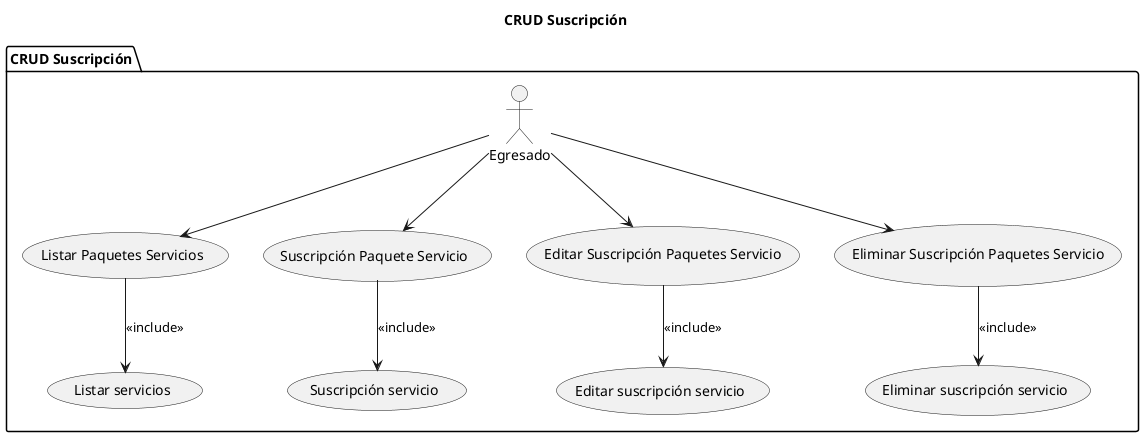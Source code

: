 @startuml CRUD_Suscription

title CRUD Suscripción

folder "CRUD Suscripción" {

    actor Egresado

    Egresado --> (Listar Paquetes Servicios)
    (Listar Paquetes Servicios) --> (Listar servicios) : <<include>>
    Egresado --> (Suscripción Paquete Servicio)
    (Suscripción Paquete Servicio) --> (Suscripción servicio) : <<include>>
    Egresado --> (Editar Suscripción Paquetes Servicio)
    (Editar Suscripción Paquetes Servicio) --> (Editar suscripción servicio) : <<include>>
    Egresado --> (Eliminar Suscripción Paquetes Servicio)
    (Eliminar Suscripción Paquetes Servicio) --> (Eliminar suscripción servicio) : <<include>>

}

@enduml